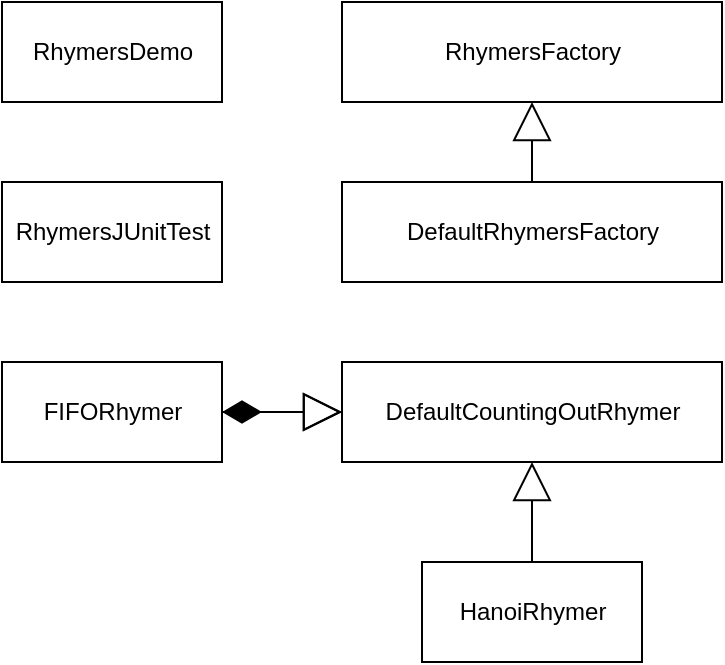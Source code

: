 <mxfile version="16.0.3" type="device"><diagram id="sE1hcTpFFEdwrgQq8a7p" name="Page-1"><mxGraphModel dx="942" dy="582" grid="1" gridSize="10" guides="1" tooltips="1" connect="1" arrows="1" fold="1" page="1" pageScale="1" pageWidth="827" pageHeight="1169" math="0" shadow="0"><root><mxCell id="0"/><mxCell id="1" parent="0"/><mxCell id="AhIpJBITAcrc3gglBvNT-1" value="RhymersDemo" style="html=1;" vertex="1" parent="1"><mxGeometry x="260" y="120" width="110" height="50" as="geometry"/></mxCell><mxCell id="AhIpJBITAcrc3gglBvNT-2" value="RhymersJUnitTest" style="html=1;" vertex="1" parent="1"><mxGeometry x="260" y="210" width="110" height="50" as="geometry"/></mxCell><mxCell id="AhIpJBITAcrc3gglBvNT-15" style="edgeStyle=orthogonalEdgeStyle;rounded=0;orthogonalLoop=1;jettySize=auto;html=1;startArrow=none;startFill=0;endArrow=block;endFill=0;startSize=17;endSize=17;targetPerimeterSpacing=0;" edge="1" parent="1" source="AhIpJBITAcrc3gglBvNT-3" target="AhIpJBITAcrc3gglBvNT-5"><mxGeometry relative="1" as="geometry"/></mxCell><mxCell id="AhIpJBITAcrc3gglBvNT-3" value="DefaultRhymersFactory" style="html=1;" vertex="1" parent="1"><mxGeometry x="430" y="210" width="190" height="50" as="geometry"/></mxCell><mxCell id="AhIpJBITAcrc3gglBvNT-5" value="RhymersFactory" style="html=1;" vertex="1" parent="1"><mxGeometry x="430" y="120" width="190" height="50" as="geometry"/></mxCell><mxCell id="AhIpJBITAcrc3gglBvNT-9" value="DefaultCountingOutRhymer" style="html=1;" vertex="1" parent="1"><mxGeometry x="430" y="300" width="190" height="50" as="geometry"/></mxCell><mxCell id="AhIpJBITAcrc3gglBvNT-12" style="edgeStyle=orthogonalEdgeStyle;rounded=0;orthogonalLoop=1;jettySize=auto;html=1;endArrow=block;endFill=0;endSize=17;" edge="1" parent="1" source="AhIpJBITAcrc3gglBvNT-10" target="AhIpJBITAcrc3gglBvNT-9"><mxGeometry relative="1" as="geometry"/></mxCell><mxCell id="AhIpJBITAcrc3gglBvNT-14" value="" style="edgeStyle=orthogonalEdgeStyle;rounded=0;orthogonalLoop=1;jettySize=auto;html=1;endArrow=block;endFill=0;endSize=17;targetPerimeterSpacing=0;startSize=17;startArrow=diamondThin;startFill=1;" edge="1" parent="1" source="AhIpJBITAcrc3gglBvNT-10" target="AhIpJBITAcrc3gglBvNT-9"><mxGeometry relative="1" as="geometry"/></mxCell><mxCell id="AhIpJBITAcrc3gglBvNT-10" value="FIFORhymer" style="html=1;" vertex="1" parent="1"><mxGeometry x="260" y="300" width="110" height="50" as="geometry"/></mxCell><mxCell id="AhIpJBITAcrc3gglBvNT-13" style="edgeStyle=orthogonalEdgeStyle;rounded=0;orthogonalLoop=1;jettySize=auto;html=1;entryX=0.5;entryY=1;entryDx=0;entryDy=0;endArrow=block;endFill=0;endSize=17;" edge="1" parent="1" source="AhIpJBITAcrc3gglBvNT-11" target="AhIpJBITAcrc3gglBvNT-9"><mxGeometry relative="1" as="geometry"/></mxCell><mxCell id="AhIpJBITAcrc3gglBvNT-11" value="HanoiRhymer" style="html=1;" vertex="1" parent="1"><mxGeometry x="470" y="400" width="110" height="50" as="geometry"/></mxCell></root></mxGraphModel></diagram></mxfile>